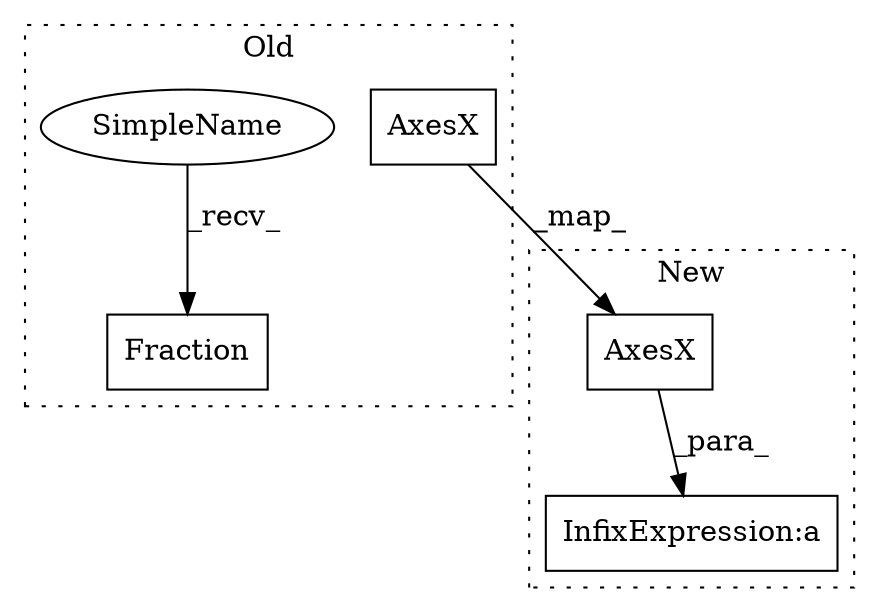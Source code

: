 digraph G {
subgraph cluster0 {
1 [label="AxesX" a="32" s="17362,17381" l="6,1" shape="box"];
4 [label="Fraction" a="32" s="17626,17672" l="9,1" shape="box"];
5 [label="SimpleName" a="42" s="17621" l="4" shape="ellipse"];
label = "Old";
style="dotted";
}
subgraph cluster1 {
2 [label="AxesX" a="32" s="17329,17348" l="6,1" shape="box"];
3 [label="InfixExpression:a" a="27" s="17321" l="3" shape="box"];
label = "New";
style="dotted";
}
1 -> 2 [label="_map_"];
2 -> 3 [label="_para_"];
5 -> 4 [label="_recv_"];
}